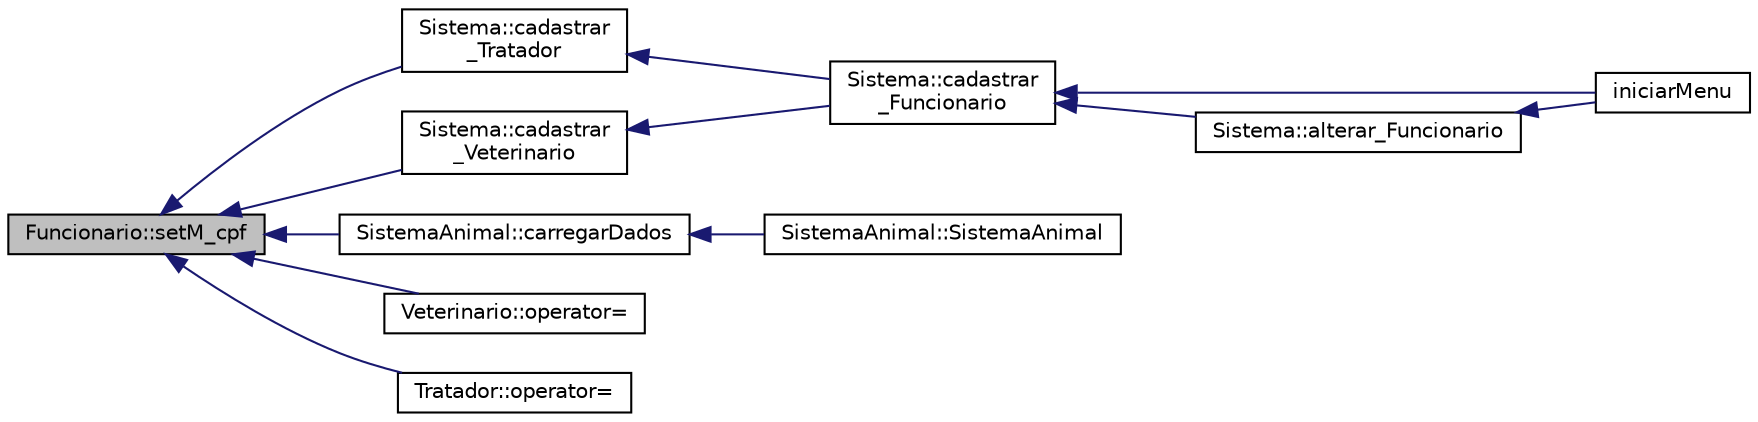 digraph "Funcionario::setM_cpf"
{
  edge [fontname="Helvetica",fontsize="10",labelfontname="Helvetica",labelfontsize="10"];
  node [fontname="Helvetica",fontsize="10",shape=record];
  rankdir="LR";
  Node87 [label="Funcionario::setM_cpf",height=0.2,width=0.4,color="black", fillcolor="grey75", style="filled", fontcolor="black"];
  Node87 -> Node88 [dir="back",color="midnightblue",fontsize="10",style="solid",fontname="Helvetica"];
  Node88 [label="Sistema::cadastrar\l_Tratador",height=0.2,width=0.4,color="black", fillcolor="white", style="filled",URL="$class_sistema.html#a8ced2bfb34f49850cb7304aa310a3f33",tooltip="Cadastra um tratador. "];
  Node88 -> Node89 [dir="back",color="midnightblue",fontsize="10",style="solid",fontname="Helvetica"];
  Node89 [label="Sistema::cadastrar\l_Funcionario",height=0.2,width=0.4,color="black", fillcolor="white", style="filled",URL="$class_sistema.html#a09f67281b0cce5adc53ca5ba61889b1a",tooltip="Sistema de cadastro de funcionário. "];
  Node89 -> Node90 [dir="back",color="midnightblue",fontsize="10",style="solid",fontname="Helvetica"];
  Node90 [label="iniciarMenu",height=0.2,width=0.4,color="black", fillcolor="white", style="filled",URL="$menu-principal_8h.html#a2311af40e30459172b0fa90ac0bf6030",tooltip="inicializa o menu do sistema "];
  Node89 -> Node91 [dir="back",color="midnightblue",fontsize="10",style="solid",fontname="Helvetica"];
  Node91 [label="Sistema::alterar_Funcionario",height=0.2,width=0.4,color="black", fillcolor="white", style="filled",URL="$class_sistema.html#aa22c5007567dacef79a26e8ec02dd3f2",tooltip="Altera os dados de un funcionário. "];
  Node91 -> Node90 [dir="back",color="midnightblue",fontsize="10",style="solid",fontname="Helvetica"];
  Node87 -> Node92 [dir="back",color="midnightblue",fontsize="10",style="solid",fontname="Helvetica"];
  Node92 [label="Sistema::cadastrar\l_Veterinario",height=0.2,width=0.4,color="black", fillcolor="white", style="filled",URL="$class_sistema.html#ae571232cb93233d37b18ca90edff3b53",tooltip="Cadastra um veterinário. "];
  Node92 -> Node89 [dir="back",color="midnightblue",fontsize="10",style="solid",fontname="Helvetica"];
  Node87 -> Node93 [dir="back",color="midnightblue",fontsize="10",style="solid",fontname="Helvetica"];
  Node93 [label="SistemaAnimal::carregarDados",height=0.2,width=0.4,color="black", fillcolor="white", style="filled",URL="$class_sistema_animal.html#a755275f6b95a878f41db3a8dee4c3192"];
  Node93 -> Node94 [dir="back",color="midnightblue",fontsize="10",style="solid",fontname="Helvetica"];
  Node94 [label="SistemaAnimal::SistemaAnimal",height=0.2,width=0.4,color="black", fillcolor="white", style="filled",URL="$class_sistema_animal.html#a99b48fbbf2219bc7b496da652c0823a0"];
  Node87 -> Node95 [dir="back",color="midnightblue",fontsize="10",style="solid",fontname="Helvetica"];
  Node95 [label="Veterinario::operator=",height=0.2,width=0.4,color="black", fillcolor="white", style="filled",URL="$class_veterinario.html#ab8f9a3de7aef6e1b26bbcf7e12b3d61b"];
  Node87 -> Node96 [dir="back",color="midnightblue",fontsize="10",style="solid",fontname="Helvetica"];
  Node96 [label="Tratador::operator=",height=0.2,width=0.4,color="black", fillcolor="white", style="filled",URL="$class_tratador.html#aa8dd71720d4b5eaef8fb6dd7f6bb485c"];
}
